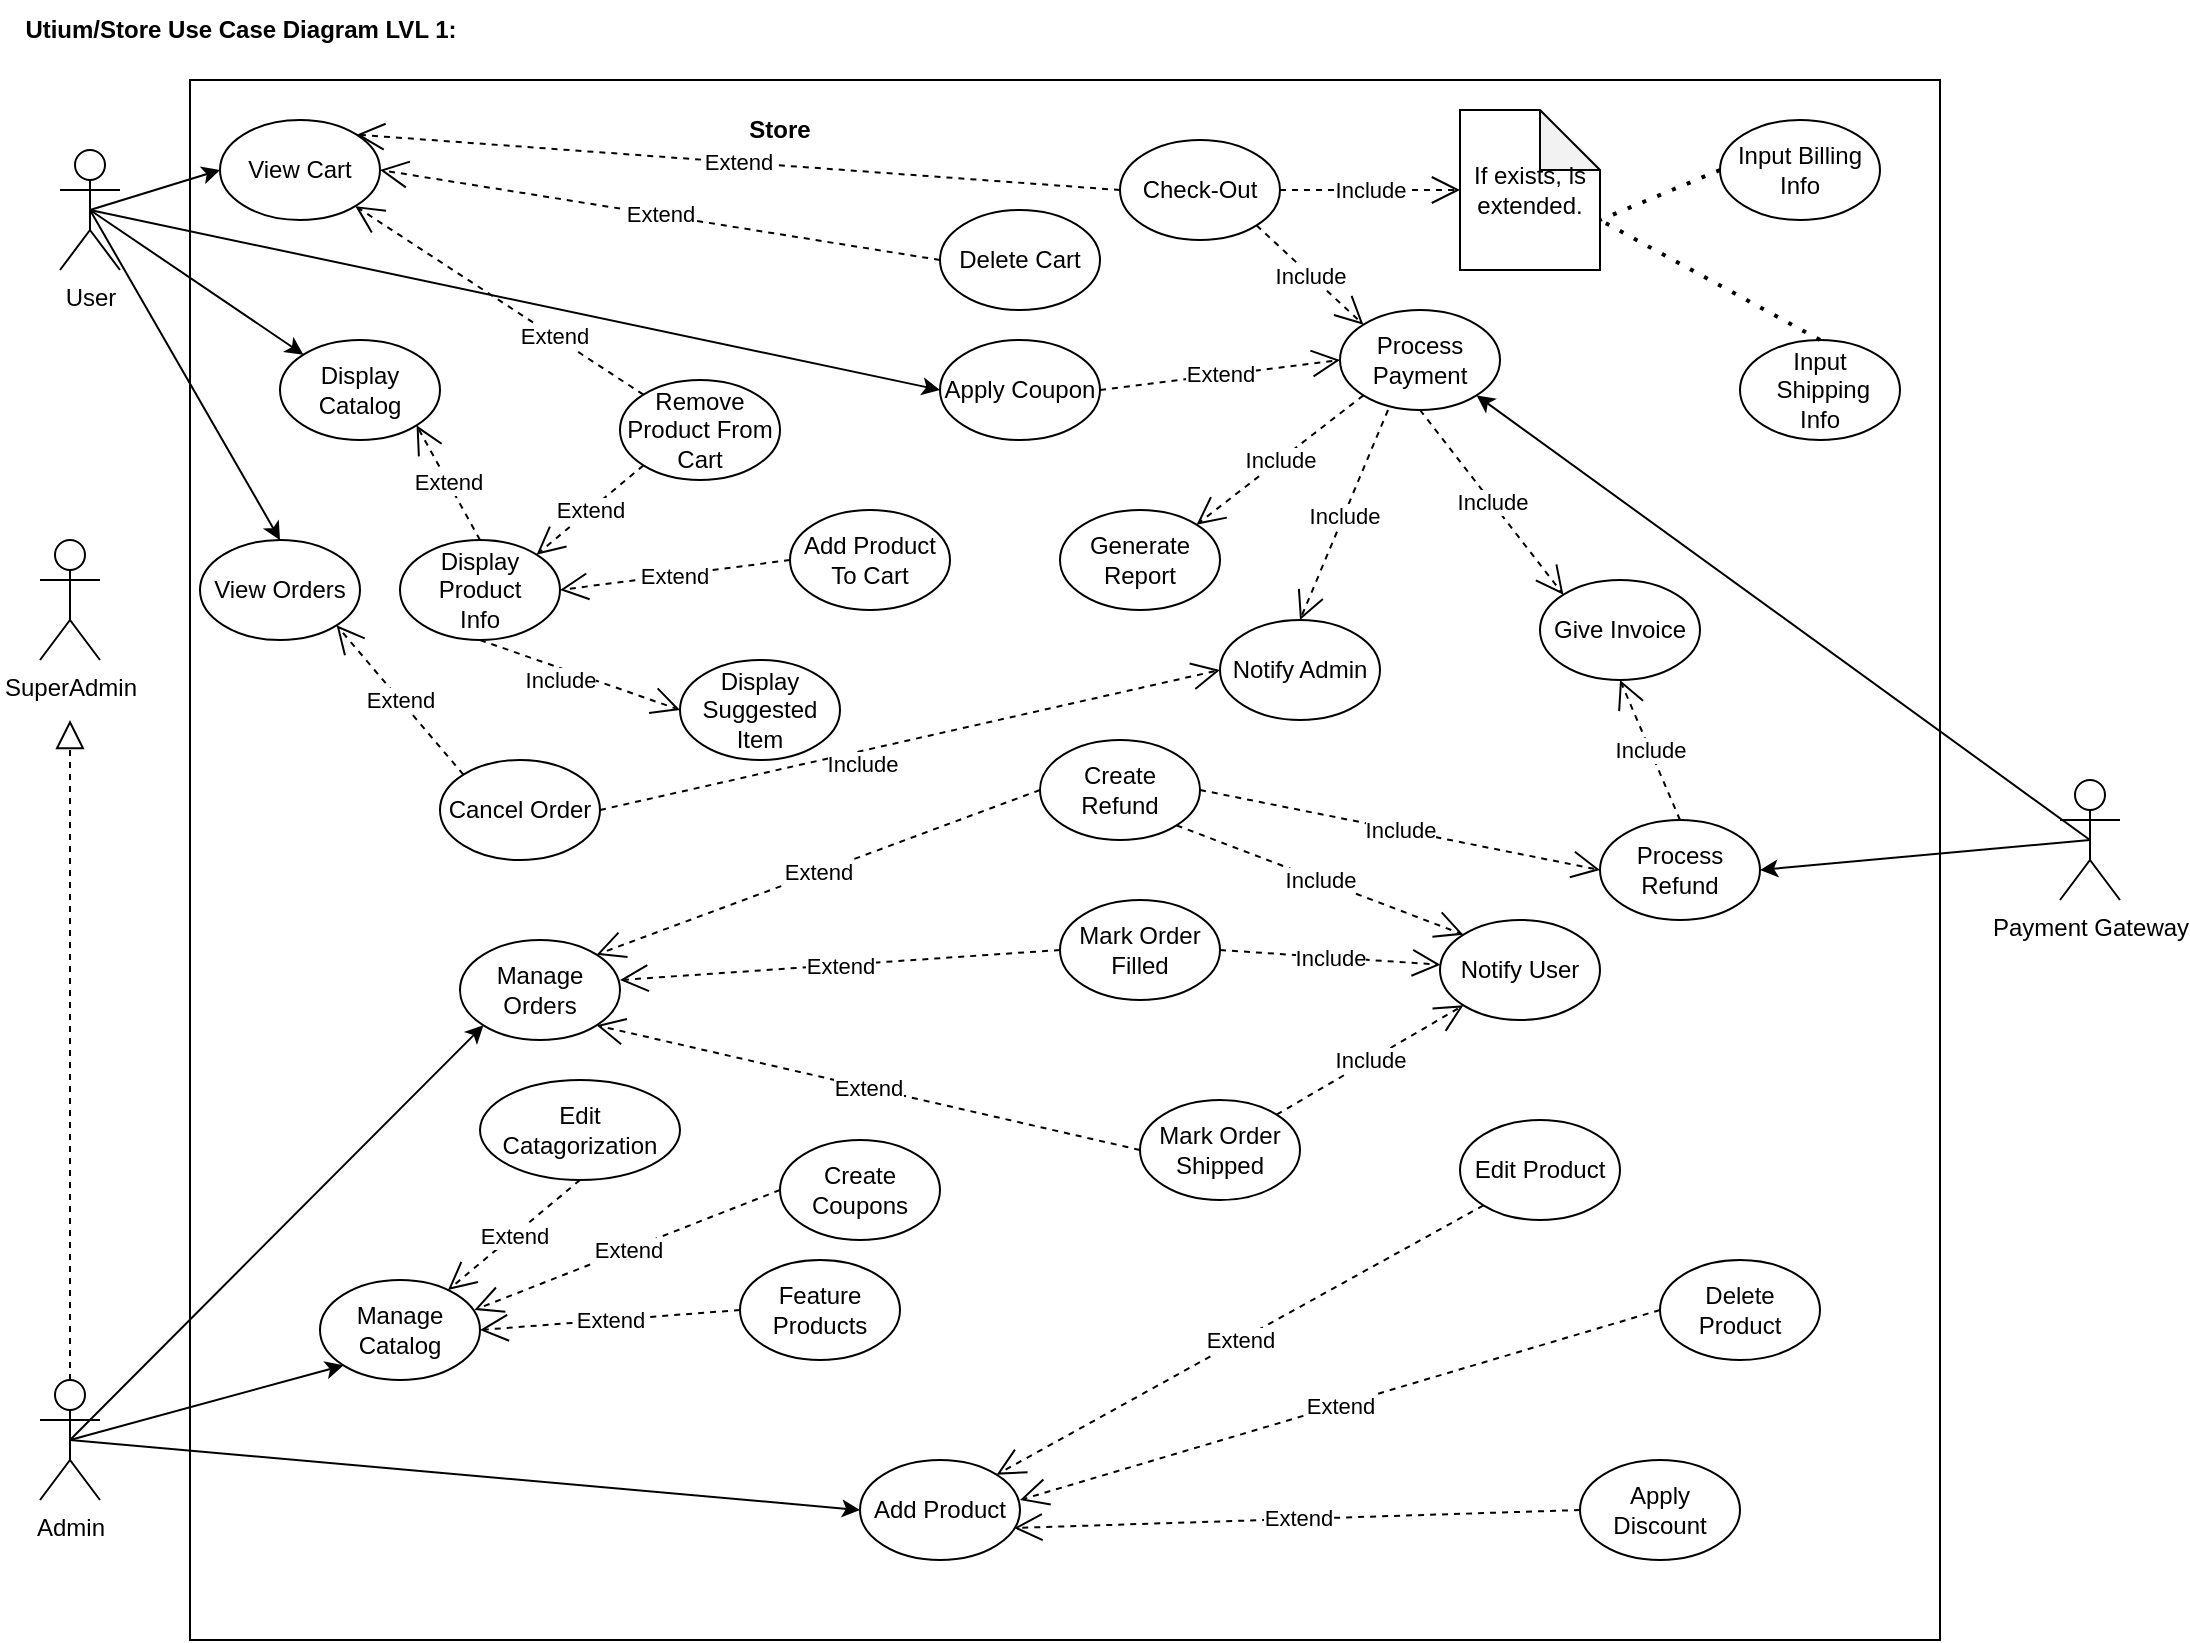 <mxfile version="26.2.2">
  <diagram name="Page-1" id="qWQ2zTpvQYuQRyDkSS8-">
    <mxGraphModel dx="1583" dy="944" grid="1" gridSize="10" guides="1" tooltips="1" connect="1" arrows="1" fold="1" page="1" pageScale="1" pageWidth="1100" pageHeight="850" math="0" shadow="0">
      <root>
        <mxCell id="0" />
        <mxCell id="1" parent="0" />
        <mxCell id="z1tWuLCRK-hSvqaZIoSJ-1" value="&lt;b&gt;Utium/Store Use Case Diagram LVL 1:&lt;/b&gt;" style="text;html=1;align=center;verticalAlign=middle;resizable=0;points=[];autosize=1;strokeColor=none;fillColor=none;" vertex="1" parent="1">
          <mxGeometry width="240" height="30" as="geometry" />
        </mxCell>
        <mxCell id="z1tWuLCRK-hSvqaZIoSJ-2" value="Payment Gateway" style="shape=umlActor;verticalLabelPosition=bottom;verticalAlign=top;html=1;outlineConnect=0;" vertex="1" parent="1">
          <mxGeometry x="1030" y="390" width="30" height="60" as="geometry" />
        </mxCell>
        <mxCell id="z1tWuLCRK-hSvqaZIoSJ-3" value="Admin" style="shape=umlActor;verticalLabelPosition=bottom;verticalAlign=top;html=1;outlineConnect=0;" vertex="1" parent="1">
          <mxGeometry x="20" y="690" width="30" height="60" as="geometry" />
        </mxCell>
        <mxCell id="z1tWuLCRK-hSvqaZIoSJ-6" value="SuperAdmin" style="shape=umlActor;verticalLabelPosition=bottom;verticalAlign=top;html=1;outlineConnect=0;" vertex="1" parent="1">
          <mxGeometry x="20" y="270" width="30" height="60" as="geometry" />
        </mxCell>
        <mxCell id="z1tWuLCRK-hSvqaZIoSJ-7" value="User" style="shape=umlActor;verticalLabelPosition=bottom;verticalAlign=top;html=1;outlineConnect=0;" vertex="1" parent="1">
          <mxGeometry x="30" y="75" width="30" height="60" as="geometry" />
        </mxCell>
        <mxCell id="z1tWuLCRK-hSvqaZIoSJ-8" value="" style="rounded=0;whiteSpace=wrap;html=1;" vertex="1" parent="1">
          <mxGeometry x="95" y="40" width="875" height="780" as="geometry" />
        </mxCell>
        <mxCell id="z1tWuLCRK-hSvqaZIoSJ-9" value="&lt;b&gt;Store&lt;/b&gt;" style="text;html=1;align=center;verticalAlign=middle;whiteSpace=wrap;rounded=0;" vertex="1" parent="1">
          <mxGeometry x="360" y="50" width="60" height="30" as="geometry" />
        </mxCell>
        <mxCell id="z1tWuLCRK-hSvqaZIoSJ-10" value="Display Catalog" style="ellipse;whiteSpace=wrap;html=1;" vertex="1" parent="1">
          <mxGeometry x="140" y="170" width="80" height="50" as="geometry" />
        </mxCell>
        <mxCell id="z1tWuLCRK-hSvqaZIoSJ-12" value="" style="endArrow=classic;html=1;rounded=0;exitX=0.5;exitY=0.5;exitDx=0;exitDy=0;exitPerimeter=0;entryX=0;entryY=0;entryDx=0;entryDy=0;" edge="1" parent="1" source="z1tWuLCRK-hSvqaZIoSJ-7" target="z1tWuLCRK-hSvqaZIoSJ-10">
          <mxGeometry width="50" height="50" relative="1" as="geometry">
            <mxPoint x="380" y="380" as="sourcePoint" />
            <mxPoint x="430" y="330" as="targetPoint" />
          </mxGeometry>
        </mxCell>
        <mxCell id="z1tWuLCRK-hSvqaZIoSJ-15" value="Add Product" style="ellipse;whiteSpace=wrap;html=1;" vertex="1" parent="1">
          <mxGeometry x="430" y="730" width="80" height="50" as="geometry" />
        </mxCell>
        <mxCell id="z1tWuLCRK-hSvqaZIoSJ-16" value="Edit Product" style="ellipse;whiteSpace=wrap;html=1;" vertex="1" parent="1">
          <mxGeometry x="730" y="560" width="80" height="50" as="geometry" />
        </mxCell>
        <mxCell id="z1tWuLCRK-hSvqaZIoSJ-17" value="Apply Discount" style="ellipse;whiteSpace=wrap;html=1;" vertex="1" parent="1">
          <mxGeometry x="790" y="730" width="80" height="50" as="geometry" />
        </mxCell>
        <mxCell id="z1tWuLCRK-hSvqaZIoSJ-18" value="Add Product To Cart" style="ellipse;whiteSpace=wrap;html=1;" vertex="1" parent="1">
          <mxGeometry x="395" y="255" width="80" height="50" as="geometry" />
        </mxCell>
        <mxCell id="z1tWuLCRK-hSvqaZIoSJ-19" value="Remove Product From Cart" style="ellipse;whiteSpace=wrap;html=1;" vertex="1" parent="1">
          <mxGeometry x="310" y="190" width="80" height="50" as="geometry" />
        </mxCell>
        <mxCell id="z1tWuLCRK-hSvqaZIoSJ-20" value="" style="endArrow=block;dashed=1;endFill=0;endSize=12;html=1;rounded=0;exitX=0.5;exitY=0;exitDx=0;exitDy=0;exitPerimeter=0;" edge="1" parent="1" source="z1tWuLCRK-hSvqaZIoSJ-3">
          <mxGeometry width="160" relative="1" as="geometry">
            <mxPoint x="35" y="290" as="sourcePoint" />
            <mxPoint x="35" y="360" as="targetPoint" />
          </mxGeometry>
        </mxCell>
        <mxCell id="z1tWuLCRK-hSvqaZIoSJ-21" value="View Cart" style="ellipse;whiteSpace=wrap;html=1;" vertex="1" parent="1">
          <mxGeometry x="110" y="60" width="80" height="50" as="geometry" />
        </mxCell>
        <mxCell id="z1tWuLCRK-hSvqaZIoSJ-22" value="Delete Cart" style="ellipse;whiteSpace=wrap;html=1;" vertex="1" parent="1">
          <mxGeometry x="470" y="105" width="80" height="50" as="geometry" />
        </mxCell>
        <mxCell id="z1tWuLCRK-hSvqaZIoSJ-23" value="Check-Out" style="ellipse;whiteSpace=wrap;html=1;" vertex="1" parent="1">
          <mxGeometry x="560" y="70" width="80" height="50" as="geometry" />
        </mxCell>
        <mxCell id="z1tWuLCRK-hSvqaZIoSJ-24" value="Apply Coupon" style="ellipse;whiteSpace=wrap;html=1;" vertex="1" parent="1">
          <mxGeometry x="470" y="170" width="80" height="50" as="geometry" />
        </mxCell>
        <mxCell id="z1tWuLCRK-hSvqaZIoSJ-25" value="Input Billing Info" style="ellipse;whiteSpace=wrap;html=1;" vertex="1" parent="1">
          <mxGeometry x="860" y="60" width="80" height="50" as="geometry" />
        </mxCell>
        <mxCell id="z1tWuLCRK-hSvqaZIoSJ-26" value="Input&lt;div&gt;&amp;nbsp;Shipping&lt;div&gt;Info&lt;/div&gt;&lt;/div&gt;" style="ellipse;whiteSpace=wrap;html=1;" vertex="1" parent="1">
          <mxGeometry x="870" y="170" width="80" height="50" as="geometry" />
        </mxCell>
        <mxCell id="z1tWuLCRK-hSvqaZIoSJ-27" value="Give Invoice" style="ellipse;whiteSpace=wrap;html=1;" vertex="1" parent="1">
          <mxGeometry x="770" y="290" width="80" height="50" as="geometry" />
        </mxCell>
        <mxCell id="z1tWuLCRK-hSvqaZIoSJ-28" value="Display Product&lt;div&gt;Info&lt;/div&gt;" style="ellipse;whiteSpace=wrap;html=1;" vertex="1" parent="1">
          <mxGeometry x="200" y="270" width="80" height="50" as="geometry" />
        </mxCell>
        <mxCell id="z1tWuLCRK-hSvqaZIoSJ-29" value="Display Suggested Item" style="ellipse;whiteSpace=wrap;html=1;" vertex="1" parent="1">
          <mxGeometry x="340" y="330" width="80" height="50" as="geometry" />
        </mxCell>
        <mxCell id="z1tWuLCRK-hSvqaZIoSJ-31" value="Process&lt;div&gt;Payment&lt;/div&gt;" style="ellipse;whiteSpace=wrap;html=1;" vertex="1" parent="1">
          <mxGeometry x="670" y="155" width="80" height="50" as="geometry" />
        </mxCell>
        <mxCell id="z1tWuLCRK-hSvqaZIoSJ-32" value="Extend" style="endArrow=open;endSize=12;dashed=1;html=1;rounded=0;exitX=0.5;exitY=0;exitDx=0;exitDy=0;entryX=1;entryY=1;entryDx=0;entryDy=0;" edge="1" parent="1" source="z1tWuLCRK-hSvqaZIoSJ-28" target="z1tWuLCRK-hSvqaZIoSJ-10">
          <mxGeometry width="160" relative="1" as="geometry">
            <mxPoint x="200" y="370" as="sourcePoint" />
            <mxPoint x="360" y="370" as="targetPoint" />
          </mxGeometry>
        </mxCell>
        <mxCell id="z1tWuLCRK-hSvqaZIoSJ-33" value="Include" style="endArrow=open;endSize=12;dashed=1;html=1;rounded=0;exitX=0.5;exitY=1;exitDx=0;exitDy=0;entryX=0;entryY=0.5;entryDx=0;entryDy=0;" edge="1" parent="1" source="z1tWuLCRK-hSvqaZIoSJ-28" target="z1tWuLCRK-hSvqaZIoSJ-29">
          <mxGeometry x="-0.163" y="-6" width="160" relative="1" as="geometry">
            <mxPoint x="170" y="280" as="sourcePoint" />
            <mxPoint x="170" y="230" as="targetPoint" />
            <mxPoint as="offset" />
          </mxGeometry>
        </mxCell>
        <mxCell id="z1tWuLCRK-hSvqaZIoSJ-34" value="Extend" style="endArrow=open;endSize=12;dashed=1;html=1;rounded=0;exitX=0;exitY=0.5;exitDx=0;exitDy=0;entryX=1;entryY=0.5;entryDx=0;entryDy=0;" edge="1" parent="1" source="z1tWuLCRK-hSvqaZIoSJ-18" target="z1tWuLCRK-hSvqaZIoSJ-28">
          <mxGeometry width="160" relative="1" as="geometry">
            <mxPoint x="170" y="280" as="sourcePoint" />
            <mxPoint x="170" y="230" as="targetPoint" />
          </mxGeometry>
        </mxCell>
        <mxCell id="z1tWuLCRK-hSvqaZIoSJ-37" value="Extend" style="endArrow=open;endSize=12;dashed=1;html=1;rounded=0;exitX=0;exitY=0;exitDx=0;exitDy=0;" edge="1" parent="1" source="z1tWuLCRK-hSvqaZIoSJ-19" target="z1tWuLCRK-hSvqaZIoSJ-21">
          <mxGeometry x="-0.381" width="160" relative="1" as="geometry">
            <mxPoint x="242" y="177" as="sourcePoint" />
            <mxPoint x="198" y="287" as="targetPoint" />
            <mxPoint as="offset" />
          </mxGeometry>
        </mxCell>
        <mxCell id="z1tWuLCRK-hSvqaZIoSJ-38" value="" style="endArrow=classic;html=1;rounded=0;exitX=0.5;exitY=0.5;exitDx=0;exitDy=0;exitPerimeter=0;entryX=0;entryY=0.5;entryDx=0;entryDy=0;" edge="1" parent="1" source="z1tWuLCRK-hSvqaZIoSJ-7" target="z1tWuLCRK-hSvqaZIoSJ-21">
          <mxGeometry width="50" height="50" relative="1" as="geometry">
            <mxPoint x="55" y="140" as="sourcePoint" />
            <mxPoint x="133" y="214" as="targetPoint" />
          </mxGeometry>
        </mxCell>
        <mxCell id="z1tWuLCRK-hSvqaZIoSJ-40" value="Extend" style="endArrow=open;endSize=12;dashed=1;html=1;rounded=0;entryX=1;entryY=0.5;entryDx=0;entryDy=0;exitX=0;exitY=0.5;exitDx=0;exitDy=0;" edge="1" parent="1" source="z1tWuLCRK-hSvqaZIoSJ-22" target="z1tWuLCRK-hSvqaZIoSJ-21">
          <mxGeometry width="160" relative="1" as="geometry">
            <mxPoint x="252" y="187" as="sourcePoint" />
            <mxPoint x="216" y="138" as="targetPoint" />
          </mxGeometry>
        </mxCell>
        <mxCell id="z1tWuLCRK-hSvqaZIoSJ-42" value="Extend" style="endArrow=open;endSize=12;dashed=1;html=1;rounded=0;exitX=0;exitY=0.5;exitDx=0;exitDy=0;entryX=1;entryY=0;entryDx=0;entryDy=0;" edge="1" parent="1" source="z1tWuLCRK-hSvqaZIoSJ-23" target="z1tWuLCRK-hSvqaZIoSJ-21">
          <mxGeometry width="160" relative="1" as="geometry">
            <mxPoint x="290" y="175" as="sourcePoint" />
            <mxPoint x="240" y="115" as="targetPoint" />
          </mxGeometry>
        </mxCell>
        <mxCell id="z1tWuLCRK-hSvqaZIoSJ-43" value="Extend" style="endArrow=open;endSize=12;dashed=1;html=1;rounded=0;exitX=0;exitY=1;exitDx=0;exitDy=0;entryX=1;entryY=0;entryDx=0;entryDy=0;" edge="1" parent="1" source="z1tWuLCRK-hSvqaZIoSJ-19" target="z1tWuLCRK-hSvqaZIoSJ-28">
          <mxGeometry width="160" relative="1" as="geometry">
            <mxPoint x="280" y="310" as="sourcePoint" />
            <mxPoint x="210" y="305" as="targetPoint" />
          </mxGeometry>
        </mxCell>
        <mxCell id="z1tWuLCRK-hSvqaZIoSJ-44" value="If exists, is extended." style="shape=note;whiteSpace=wrap;html=1;backgroundOutline=1;darkOpacity=0.05;" vertex="1" parent="1">
          <mxGeometry x="730" y="55" width="70" height="80" as="geometry" />
        </mxCell>
        <mxCell id="z1tWuLCRK-hSvqaZIoSJ-45" value="" style="endArrow=none;dashed=1;html=1;dashPattern=1 3;strokeWidth=2;rounded=0;exitX=0;exitY=0.5;exitDx=0;exitDy=0;entryX=0;entryY=0;entryDx=70;entryDy=55;entryPerimeter=0;" edge="1" parent="1" source="z1tWuLCRK-hSvqaZIoSJ-25" target="z1tWuLCRK-hSvqaZIoSJ-44">
          <mxGeometry width="50" height="50" relative="1" as="geometry">
            <mxPoint x="310" y="260" as="sourcePoint" />
            <mxPoint x="360" y="210" as="targetPoint" />
          </mxGeometry>
        </mxCell>
        <mxCell id="z1tWuLCRK-hSvqaZIoSJ-46" value="" style="endArrow=none;dashed=1;html=1;dashPattern=1 3;strokeWidth=2;rounded=0;entryX=0;entryY=0;entryDx=70;entryDy=55;entryPerimeter=0;exitX=0.5;exitY=0;exitDx=0;exitDy=0;" edge="1" parent="1" source="z1tWuLCRK-hSvqaZIoSJ-26" target="z1tWuLCRK-hSvqaZIoSJ-44">
          <mxGeometry width="50" height="50" relative="1" as="geometry">
            <mxPoint x="540" y="115" as="sourcePoint" />
            <mxPoint x="500" y="105" as="targetPoint" />
          </mxGeometry>
        </mxCell>
        <mxCell id="z1tWuLCRK-hSvqaZIoSJ-47" value="Include" style="endArrow=open;endSize=12;dashed=1;html=1;rounded=0;exitX=1;exitY=0.5;exitDx=0;exitDy=0;entryX=0;entryY=0.5;entryDx=0;entryDy=0;entryPerimeter=0;" edge="1" parent="1" source="z1tWuLCRK-hSvqaZIoSJ-23" target="z1tWuLCRK-hSvqaZIoSJ-44">
          <mxGeometry width="160" relative="1" as="geometry">
            <mxPoint x="170" y="330" as="sourcePoint" />
            <mxPoint x="170" y="390" as="targetPoint" />
          </mxGeometry>
        </mxCell>
        <mxCell id="z1tWuLCRK-hSvqaZIoSJ-48" value="Include" style="endArrow=open;endSize=12;dashed=1;html=1;rounded=0;exitX=1;exitY=1;exitDx=0;exitDy=0;entryX=0;entryY=0;entryDx=0;entryDy=0;" edge="1" parent="1" source="z1tWuLCRK-hSvqaZIoSJ-23" target="z1tWuLCRK-hSvqaZIoSJ-31">
          <mxGeometry width="160" relative="1" as="geometry">
            <mxPoint x="400" y="115" as="sourcePoint" />
            <mxPoint x="460" y="120" as="targetPoint" />
          </mxGeometry>
        </mxCell>
        <mxCell id="z1tWuLCRK-hSvqaZIoSJ-49" value="" style="endArrow=classic;html=1;rounded=0;exitX=0.5;exitY=0.5;exitDx=0;exitDy=0;exitPerimeter=0;entryX=1;entryY=1;entryDx=0;entryDy=0;" edge="1" parent="1" source="z1tWuLCRK-hSvqaZIoSJ-2" target="z1tWuLCRK-hSvqaZIoSJ-31">
          <mxGeometry width="50" height="50" relative="1" as="geometry">
            <mxPoint x="55" y="140" as="sourcePoint" />
            <mxPoint x="160" y="115" as="targetPoint" />
          </mxGeometry>
        </mxCell>
        <mxCell id="z1tWuLCRK-hSvqaZIoSJ-50" value="Include" style="endArrow=open;endSize=12;dashed=1;html=1;rounded=0;exitX=0.5;exitY=1;exitDx=0;exitDy=0;entryX=0;entryY=0;entryDx=0;entryDy=0;" edge="1" parent="1" source="z1tWuLCRK-hSvqaZIoSJ-31" target="z1tWuLCRK-hSvqaZIoSJ-27">
          <mxGeometry width="160" relative="1" as="geometry">
            <mxPoint x="388" y="133" as="sourcePoint" />
            <mxPoint x="550" y="275" as="targetPoint" />
          </mxGeometry>
        </mxCell>
        <mxCell id="z1tWuLCRK-hSvqaZIoSJ-51" value="Extend" style="endArrow=open;endSize=12;dashed=1;html=1;rounded=0;exitX=1;exitY=0.5;exitDx=0;exitDy=0;entryX=0;entryY=0.5;entryDx=0;entryDy=0;" edge="1" parent="1" source="z1tWuLCRK-hSvqaZIoSJ-24" target="z1tWuLCRK-hSvqaZIoSJ-31">
          <mxGeometry width="160" relative="1" as="geometry">
            <mxPoint x="320" y="115" as="sourcePoint" />
            <mxPoint x="240" y="115" as="targetPoint" />
          </mxGeometry>
        </mxCell>
        <mxCell id="z1tWuLCRK-hSvqaZIoSJ-52" value="" style="endArrow=classic;html=1;rounded=0;exitX=0.5;exitY=0.5;exitDx=0;exitDy=0;exitPerimeter=0;entryX=0;entryY=0.5;entryDx=0;entryDy=0;" edge="1" parent="1" source="z1tWuLCRK-hSvqaZIoSJ-7" target="z1tWuLCRK-hSvqaZIoSJ-24">
          <mxGeometry width="50" height="50" relative="1" as="geometry">
            <mxPoint x="55" y="140" as="sourcePoint" />
            <mxPoint x="142" y="207" as="targetPoint" />
          </mxGeometry>
        </mxCell>
        <mxCell id="z1tWuLCRK-hSvqaZIoSJ-53" value="Generate&lt;div&gt;Report&lt;/div&gt;" style="ellipse;whiteSpace=wrap;html=1;" vertex="1" parent="1">
          <mxGeometry x="530" y="255" width="80" height="50" as="geometry" />
        </mxCell>
        <mxCell id="z1tWuLCRK-hSvqaZIoSJ-54" value="Include" style="endArrow=open;endSize=12;dashed=1;html=1;rounded=0;exitX=0;exitY=1;exitDx=0;exitDy=0;entryX=1;entryY=0;entryDx=0;entryDy=0;" edge="1" parent="1" source="z1tWuLCRK-hSvqaZIoSJ-31" target="z1tWuLCRK-hSvqaZIoSJ-53">
          <mxGeometry width="160" relative="1" as="geometry">
            <mxPoint x="590" y="300" as="sourcePoint" />
            <mxPoint x="590" y="355" as="targetPoint" />
          </mxGeometry>
        </mxCell>
        <mxCell id="z1tWuLCRK-hSvqaZIoSJ-55" value="Notify Admin" style="ellipse;whiteSpace=wrap;html=1;" vertex="1" parent="1">
          <mxGeometry x="610" y="310" width="80" height="50" as="geometry" />
        </mxCell>
        <mxCell id="z1tWuLCRK-hSvqaZIoSJ-56" value="Include" style="endArrow=open;endSize=12;dashed=1;html=1;rounded=0;exitX=0.3;exitY=1;exitDx=0;exitDy=0;entryX=0.5;entryY=0;entryDx=0;entryDy=0;exitPerimeter=0;" edge="1" parent="1" source="z1tWuLCRK-hSvqaZIoSJ-31" target="z1tWuLCRK-hSvqaZIoSJ-55">
          <mxGeometry width="160" relative="1" as="geometry">
            <mxPoint x="562" y="293" as="sourcePoint" />
            <mxPoint x="470" y="310" as="targetPoint" />
          </mxGeometry>
        </mxCell>
        <mxCell id="z1tWuLCRK-hSvqaZIoSJ-57" value="Manage Orders" style="ellipse;whiteSpace=wrap;html=1;" vertex="1" parent="1">
          <mxGeometry x="230" y="470" width="80" height="50" as="geometry" />
        </mxCell>
        <mxCell id="z1tWuLCRK-hSvqaZIoSJ-58" value="Mark Order&lt;div&gt;Filled&lt;/div&gt;" style="ellipse;whiteSpace=wrap;html=1;" vertex="1" parent="1">
          <mxGeometry x="530" y="450" width="80" height="50" as="geometry" />
        </mxCell>
        <mxCell id="z1tWuLCRK-hSvqaZIoSJ-59" value="Cancel Order" style="ellipse;whiteSpace=wrap;html=1;" vertex="1" parent="1">
          <mxGeometry x="220" y="380" width="80" height="50" as="geometry" />
        </mxCell>
        <mxCell id="z1tWuLCRK-hSvqaZIoSJ-60" value="View Orders" style="ellipse;whiteSpace=wrap;html=1;" vertex="1" parent="1">
          <mxGeometry x="100" y="270" width="80" height="50" as="geometry" />
        </mxCell>
        <mxCell id="z1tWuLCRK-hSvqaZIoSJ-61" value="Extend" style="endArrow=open;endSize=12;dashed=1;html=1;rounded=0;exitX=0;exitY=0;exitDx=0;exitDy=0;entryX=1;entryY=1;entryDx=0;entryDy=0;" edge="1" parent="1" source="z1tWuLCRK-hSvqaZIoSJ-59" target="z1tWuLCRK-hSvqaZIoSJ-60">
          <mxGeometry width="160" relative="1" as="geometry">
            <mxPoint x="405" y="290" as="sourcePoint" />
            <mxPoint x="300" y="215" as="targetPoint" />
          </mxGeometry>
        </mxCell>
        <mxCell id="z1tWuLCRK-hSvqaZIoSJ-62" value="Extend" style="endArrow=open;endSize=12;dashed=1;html=1;rounded=0;exitX=0;exitY=0.5;exitDx=0;exitDy=0;entryX=1;entryY=1;entryDx=0;entryDy=0;" edge="1" parent="1" source="z1tWuLCRK-hSvqaZIoSJ-67" target="z1tWuLCRK-hSvqaZIoSJ-57">
          <mxGeometry width="160" relative="1" as="geometry">
            <mxPoint x="222" y="307" as="sourcePoint" />
            <mxPoint x="310" y="495" as="targetPoint" />
          </mxGeometry>
        </mxCell>
        <mxCell id="z1tWuLCRK-hSvqaZIoSJ-63" value="Process Refund" style="ellipse;whiteSpace=wrap;html=1;" vertex="1" parent="1">
          <mxGeometry x="800" y="410" width="80" height="50" as="geometry" />
        </mxCell>
        <mxCell id="z1tWuLCRK-hSvqaZIoSJ-64" value="Create Refund" style="ellipse;whiteSpace=wrap;html=1;" vertex="1" parent="1">
          <mxGeometry x="520" y="370" width="80" height="50" as="geometry" />
        </mxCell>
        <mxCell id="z1tWuLCRK-hSvqaZIoSJ-65" value="Include" style="endArrow=open;endSize=12;dashed=1;html=1;rounded=0;exitX=1;exitY=0.5;exitDx=0;exitDy=0;entryX=0;entryY=0.5;entryDx=0;entryDy=0;" edge="1" parent="1" source="z1tWuLCRK-hSvqaZIoSJ-64" target="z1tWuLCRK-hSvqaZIoSJ-63">
          <mxGeometry width="160" relative="1" as="geometry">
            <mxPoint x="704" y="215" as="sourcePoint" />
            <mxPoint x="718" y="347" as="targetPoint" />
          </mxGeometry>
        </mxCell>
        <mxCell id="z1tWuLCRK-hSvqaZIoSJ-66" value="" style="endArrow=classic;html=1;rounded=0;exitX=0.5;exitY=0.5;exitDx=0;exitDy=0;exitPerimeter=0;entryX=1;entryY=0.5;entryDx=0;entryDy=0;" edge="1" parent="1" source="z1tWuLCRK-hSvqaZIoSJ-2" target="z1tWuLCRK-hSvqaZIoSJ-63">
          <mxGeometry width="50" height="50" relative="1" as="geometry">
            <mxPoint x="1055" y="430" as="sourcePoint" />
            <mxPoint x="760" y="190" as="targetPoint" />
          </mxGeometry>
        </mxCell>
        <mxCell id="z1tWuLCRK-hSvqaZIoSJ-67" value="Mark Order&lt;div&gt;Shipped&lt;/div&gt;" style="ellipse;whiteSpace=wrap;html=1;" vertex="1" parent="1">
          <mxGeometry x="570" y="550" width="80" height="50" as="geometry" />
        </mxCell>
        <mxCell id="z1tWuLCRK-hSvqaZIoSJ-68" value="Extend" style="endArrow=open;endSize=12;dashed=1;html=1;rounded=0;exitX=0;exitY=0.5;exitDx=0;exitDy=0;entryX=1;entryY=0.4;entryDx=0;entryDy=0;entryPerimeter=0;" edge="1" parent="1" source="z1tWuLCRK-hSvqaZIoSJ-58" target="z1tWuLCRK-hSvqaZIoSJ-57">
          <mxGeometry width="160" relative="1" as="geometry">
            <mxPoint x="270" y="430" as="sourcePoint" />
            <mxPoint x="198" y="497" as="targetPoint" />
          </mxGeometry>
        </mxCell>
        <mxCell id="z1tWuLCRK-hSvqaZIoSJ-71" value="Delete Product" style="ellipse;whiteSpace=wrap;html=1;" vertex="1" parent="1">
          <mxGeometry x="830" y="630" width="80" height="50" as="geometry" />
        </mxCell>
        <mxCell id="z1tWuLCRK-hSvqaZIoSJ-72" value="Include" style="endArrow=open;endSize=12;dashed=1;html=1;rounded=0;exitX=0.5;exitY=0;exitDx=0;exitDy=0;entryX=0.5;entryY=1;entryDx=0;entryDy=0;" edge="1" parent="1" source="z1tWuLCRK-hSvqaZIoSJ-63" target="z1tWuLCRK-hSvqaZIoSJ-27">
          <mxGeometry width="160" relative="1" as="geometry">
            <mxPoint x="720" y="215" as="sourcePoint" />
            <mxPoint x="830" y="330" as="targetPoint" />
          </mxGeometry>
        </mxCell>
        <mxCell id="z1tWuLCRK-hSvqaZIoSJ-73" value="Extend" style="endArrow=open;endSize=12;dashed=1;html=1;rounded=0;exitX=0;exitY=1;exitDx=0;exitDy=0;entryX=1;entryY=0;entryDx=0;entryDy=0;" edge="1" parent="1" source="z1tWuLCRK-hSvqaZIoSJ-16" target="z1tWuLCRK-hSvqaZIoSJ-15">
          <mxGeometry width="160" relative="1" as="geometry">
            <mxPoint x="520" y="475" as="sourcePoint" />
            <mxPoint x="378" y="483" as="targetPoint" />
          </mxGeometry>
        </mxCell>
        <mxCell id="z1tWuLCRK-hSvqaZIoSJ-74" value="Extend" style="endArrow=open;endSize=12;dashed=1;html=1;rounded=0;exitX=0;exitY=0.5;exitDx=0;exitDy=0;" edge="1" parent="1" source="z1tWuLCRK-hSvqaZIoSJ-71">
          <mxGeometry width="160" relative="1" as="geometry">
            <mxPoint x="342" y="633" as="sourcePoint" />
            <mxPoint x="510" y="750" as="targetPoint" />
          </mxGeometry>
        </mxCell>
        <mxCell id="z1tWuLCRK-hSvqaZIoSJ-75" value="Extend" style="endArrow=open;endSize=12;dashed=1;html=1;rounded=0;exitX=0;exitY=0.5;exitDx=0;exitDy=0;entryX=0.963;entryY=0.68;entryDx=0;entryDy=0;entryPerimeter=0;" edge="1" parent="1" source="z1tWuLCRK-hSvqaZIoSJ-17" target="z1tWuLCRK-hSvqaZIoSJ-15">
          <mxGeometry width="160" relative="1" as="geometry">
            <mxPoint x="405" y="695" as="sourcePoint" />
            <mxPoint x="510" y="764" as="targetPoint" />
          </mxGeometry>
        </mxCell>
        <mxCell id="z1tWuLCRK-hSvqaZIoSJ-76" value="" style="endArrow=classic;html=1;rounded=0;exitX=0.5;exitY=0.5;exitDx=0;exitDy=0;exitPerimeter=0;entryX=0;entryY=1;entryDx=0;entryDy=0;" edge="1" parent="1" source="z1tWuLCRK-hSvqaZIoSJ-3" target="z1tWuLCRK-hSvqaZIoSJ-57">
          <mxGeometry width="50" height="50" relative="1" as="geometry">
            <mxPoint x="55" y="115" as="sourcePoint" />
            <mxPoint x="162" y="187" as="targetPoint" />
          </mxGeometry>
        </mxCell>
        <mxCell id="z1tWuLCRK-hSvqaZIoSJ-77" value="" style="endArrow=classic;html=1;rounded=0;exitX=0.5;exitY=0.5;exitDx=0;exitDy=0;exitPerimeter=0;entryX=0.5;entryY=0;entryDx=0;entryDy=0;" edge="1" parent="1" source="z1tWuLCRK-hSvqaZIoSJ-7" target="z1tWuLCRK-hSvqaZIoSJ-60">
          <mxGeometry width="50" height="50" relative="1" as="geometry">
            <mxPoint x="55" y="115" as="sourcePoint" />
            <mxPoint x="162" y="187" as="targetPoint" />
          </mxGeometry>
        </mxCell>
        <mxCell id="z1tWuLCRK-hSvqaZIoSJ-78" value="Extend" style="endArrow=open;endSize=12;dashed=1;html=1;rounded=0;exitX=0;exitY=0.5;exitDx=0;exitDy=0;entryX=1;entryY=0;entryDx=0;entryDy=0;" edge="1" parent="1" source="z1tWuLCRK-hSvqaZIoSJ-64" target="z1tWuLCRK-hSvqaZIoSJ-57">
          <mxGeometry width="160" relative="1" as="geometry">
            <mxPoint x="520" y="475" as="sourcePoint" />
            <mxPoint x="390" y="465" as="targetPoint" />
          </mxGeometry>
        </mxCell>
        <mxCell id="z1tWuLCRK-hSvqaZIoSJ-79" value="" style="endArrow=classic;html=1;rounded=0;exitX=0.5;exitY=0.5;exitDx=0;exitDy=0;exitPerimeter=0;entryX=0;entryY=0.5;entryDx=0;entryDy=0;" edge="1" parent="1" source="z1tWuLCRK-hSvqaZIoSJ-3" target="z1tWuLCRK-hSvqaZIoSJ-15">
          <mxGeometry width="50" height="50" relative="1" as="geometry">
            <mxPoint x="45" y="530" as="sourcePoint" />
            <mxPoint x="240" y="505" as="targetPoint" />
          </mxGeometry>
        </mxCell>
        <mxCell id="z1tWuLCRK-hSvqaZIoSJ-81" value="Manage Catalog" style="ellipse;whiteSpace=wrap;html=1;" vertex="1" parent="1">
          <mxGeometry x="160" y="640" width="80" height="50" as="geometry" />
        </mxCell>
        <mxCell id="z1tWuLCRK-hSvqaZIoSJ-82" value="Edit&lt;div&gt;Catagorization&lt;/div&gt;" style="ellipse;whiteSpace=wrap;html=1;" vertex="1" parent="1">
          <mxGeometry x="240" y="540" width="100" height="50" as="geometry" />
        </mxCell>
        <mxCell id="z1tWuLCRK-hSvqaZIoSJ-83" value="Create Coupons" style="ellipse;whiteSpace=wrap;html=1;" vertex="1" parent="1">
          <mxGeometry x="390" y="570" width="80" height="50" as="geometry" />
        </mxCell>
        <mxCell id="z1tWuLCRK-hSvqaZIoSJ-84" value="Feature&lt;div&gt;Products&lt;/div&gt;" style="ellipse;whiteSpace=wrap;html=1;" vertex="1" parent="1">
          <mxGeometry x="370" y="630" width="80" height="50" as="geometry" />
        </mxCell>
        <mxCell id="z1tWuLCRK-hSvqaZIoSJ-85" value="Extend" style="endArrow=open;endSize=12;dashed=1;html=1;rounded=0;exitX=0.5;exitY=1;exitDx=0;exitDy=0;" edge="1" parent="1" source="z1tWuLCRK-hSvqaZIoSJ-82" target="z1tWuLCRK-hSvqaZIoSJ-81">
          <mxGeometry width="160" relative="1" as="geometry">
            <mxPoint x="792" y="633" as="sourcePoint" />
            <mxPoint x="638" y="747" as="targetPoint" />
          </mxGeometry>
        </mxCell>
        <mxCell id="z1tWuLCRK-hSvqaZIoSJ-86" value="Extend" style="endArrow=open;endSize=12;dashed=1;html=1;rounded=0;exitX=0;exitY=0.5;exitDx=0;exitDy=0;entryX=0.965;entryY=0.299;entryDx=0;entryDy=0;entryPerimeter=0;" edge="1" parent="1" source="z1tWuLCRK-hSvqaZIoSJ-83" target="z1tWuLCRK-hSvqaZIoSJ-81">
          <mxGeometry width="160" relative="1" as="geometry">
            <mxPoint x="300" y="630" as="sourcePoint" />
            <mxPoint x="250" y="710" as="targetPoint" />
          </mxGeometry>
        </mxCell>
        <mxCell id="z1tWuLCRK-hSvqaZIoSJ-87" value="Extend" style="endArrow=open;endSize=12;dashed=1;html=1;rounded=0;exitX=0;exitY=0.5;exitDx=0;exitDy=0;entryX=1;entryY=0.5;entryDx=0;entryDy=0;" edge="1" parent="1" source="z1tWuLCRK-hSvqaZIoSJ-84" target="z1tWuLCRK-hSvqaZIoSJ-81">
          <mxGeometry width="160" relative="1" as="geometry">
            <mxPoint x="430" y="645" as="sourcePoint" />
            <mxPoint x="260" y="720" as="targetPoint" />
          </mxGeometry>
        </mxCell>
        <mxCell id="z1tWuLCRK-hSvqaZIoSJ-88" value="" style="endArrow=classic;html=1;rounded=0;entryX=0;entryY=1;entryDx=0;entryDy=0;exitX=0.5;exitY=0.5;exitDx=0;exitDy=0;exitPerimeter=0;" edge="1" parent="1" source="z1tWuLCRK-hSvqaZIoSJ-3" target="z1tWuLCRK-hSvqaZIoSJ-81">
          <mxGeometry width="50" height="50" relative="1" as="geometry">
            <mxPoint x="35" y="830" as="sourcePoint" />
            <mxPoint x="240" y="505" as="targetPoint" />
          </mxGeometry>
        </mxCell>
        <mxCell id="z1tWuLCRK-hSvqaZIoSJ-90" value="Include" style="endArrow=open;endSize=12;dashed=1;html=1;rounded=0;exitX=1;exitY=0.5;exitDx=0;exitDy=0;entryX=0;entryY=0.5;entryDx=0;entryDy=0;" edge="1" parent="1" source="z1tWuLCRK-hSvqaZIoSJ-59" target="z1tWuLCRK-hSvqaZIoSJ-55">
          <mxGeometry x="-0.163" y="-6" width="160" relative="1" as="geometry">
            <mxPoint x="250" y="330" as="sourcePoint" />
            <mxPoint x="350" y="365" as="targetPoint" />
            <mxPoint as="offset" />
          </mxGeometry>
        </mxCell>
        <mxCell id="z1tWuLCRK-hSvqaZIoSJ-92" value="Notify User" style="ellipse;whiteSpace=wrap;html=1;" vertex="1" parent="1">
          <mxGeometry x="720" y="460" width="80" height="50" as="geometry" />
        </mxCell>
        <mxCell id="z1tWuLCRK-hSvqaZIoSJ-93" value="Include" style="endArrow=open;endSize=12;dashed=1;html=1;rounded=0;exitX=1;exitY=0.5;exitDx=0;exitDy=0;" edge="1" parent="1" source="z1tWuLCRK-hSvqaZIoSJ-58" target="z1tWuLCRK-hSvqaZIoSJ-92">
          <mxGeometry width="160" relative="1" as="geometry">
            <mxPoint x="530" y="405" as="sourcePoint" />
            <mxPoint x="810" y="445" as="targetPoint" />
          </mxGeometry>
        </mxCell>
        <mxCell id="z1tWuLCRK-hSvqaZIoSJ-94" value="Include" style="endArrow=open;endSize=12;dashed=1;html=1;rounded=0;exitX=1;exitY=0;exitDx=0;exitDy=0;entryX=0;entryY=1;entryDx=0;entryDy=0;" edge="1" parent="1" source="z1tWuLCRK-hSvqaZIoSJ-67" target="z1tWuLCRK-hSvqaZIoSJ-92">
          <mxGeometry width="160" relative="1" as="geometry">
            <mxPoint x="650" y="495" as="sourcePoint" />
            <mxPoint x="720" y="530" as="targetPoint" />
          </mxGeometry>
        </mxCell>
        <mxCell id="z1tWuLCRK-hSvqaZIoSJ-96" value="Include" style="endArrow=open;endSize=12;dashed=1;html=1;rounded=0;exitX=1;exitY=1;exitDx=0;exitDy=0;entryX=0;entryY=0;entryDx=0;entryDy=0;" edge="1" parent="1" source="z1tWuLCRK-hSvqaZIoSJ-64" target="z1tWuLCRK-hSvqaZIoSJ-92">
          <mxGeometry width="160" relative="1" as="geometry">
            <mxPoint x="620" y="485" as="sourcePoint" />
            <mxPoint x="733" y="515" as="targetPoint" />
          </mxGeometry>
        </mxCell>
      </root>
    </mxGraphModel>
  </diagram>
</mxfile>
